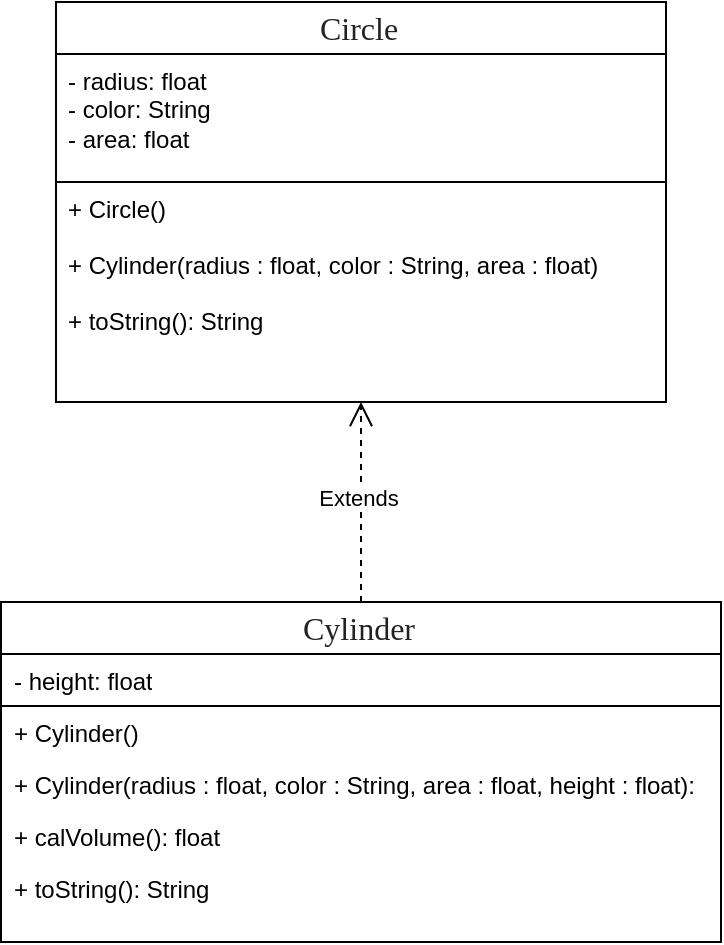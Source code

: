 <mxfile version="24.4.6" type="device">
  <diagram name="Page-1" id="c4acf3e9-155e-7222-9cf6-157b1a14988f">
    <mxGraphModel dx="1242" dy="569" grid="1" gridSize="10" guides="1" tooltips="1" connect="1" arrows="1" fold="1" page="1" pageScale="1" pageWidth="850" pageHeight="1100" background="none" math="0" shadow="0">
      <root>
        <mxCell id="0" />
        <mxCell id="1" parent="0" />
        <mxCell id="17acba5748e5396b-2" value="&lt;span style=&quot;color: rgb(34, 34, 34); font-family: &amp;quot;Roboto Flex&amp;quot;; font-size: 16px; text-align: left; text-wrap: wrap; background-color: rgb(255, 255, 255);&quot;&gt;Cylinder&amp;nbsp;&lt;/span&gt;" style="swimlane;html=1;fontStyle=0;childLayout=stackLayout;horizontal=1;startSize=26;fillColor=none;horizontalStack=0;resizeParent=1;resizeLast=0;collapsible=1;marginBottom=0;swimlaneFillColor=#ffffff;rounded=0;shadow=0;comic=0;labelBackgroundColor=none;strokeWidth=1;fontFamily=Verdana;fontSize=10;align=center;" parent="1" vertex="1">
          <mxGeometry x="192.5" y="580" width="360" height="170" as="geometry" />
        </mxCell>
        <mxCell id="17acba5748e5396b-3" value="- height: float" style="text;html=1;strokeColor=#000000;fillColor=none;align=left;verticalAlign=top;spacingLeft=4;spacingRight=4;whiteSpace=wrap;overflow=hidden;rotatable=0;points=[[0,0.5],[1,0.5]];portConstraint=eastwest;" parent="17acba5748e5396b-2" vertex="1">
          <mxGeometry y="26" width="360" height="26" as="geometry" />
        </mxCell>
        <mxCell id="17acba5748e5396b-4" value="+ Cylinder()" style="text;html=1;strokeColor=none;fillColor=none;align=left;verticalAlign=top;spacingLeft=4;spacingRight=4;whiteSpace=wrap;overflow=hidden;rotatable=0;points=[[0,0.5],[1,0.5]];portConstraint=eastwest;" parent="17acba5748e5396b-2" vertex="1">
          <mxGeometry y="52" width="360" height="26" as="geometry" />
        </mxCell>
        <mxCell id="0hwM54VBItJw1M1kWNU7-27" value="+ Cylinder(radius : float, color : String, area : float, height : float):" style="text;html=1;strokeColor=none;fillColor=none;align=left;verticalAlign=top;spacingLeft=4;spacingRight=4;whiteSpace=wrap;overflow=hidden;rotatable=0;points=[[0,0.5],[1,0.5]];portConstraint=eastwest;" vertex="1" parent="17acba5748e5396b-2">
          <mxGeometry y="78" width="360" height="26" as="geometry" />
        </mxCell>
        <mxCell id="0hwM54VBItJw1M1kWNU7-28" value="+ calVolume(): float" style="text;html=1;strokeColor=none;fillColor=none;align=left;verticalAlign=top;spacingLeft=4;spacingRight=4;whiteSpace=wrap;overflow=hidden;rotatable=0;points=[[0,0.5],[1,0.5]];portConstraint=eastwest;" vertex="1" parent="17acba5748e5396b-2">
          <mxGeometry y="104" width="360" height="26" as="geometry" />
        </mxCell>
        <mxCell id="17acba5748e5396b-8" value="+ toString(): String" style="text;html=1;strokeColor=none;fillColor=none;align=left;verticalAlign=top;spacingLeft=4;spacingRight=4;whiteSpace=wrap;overflow=hidden;rotatable=0;points=[[0,0.5],[1,0.5]];portConstraint=eastwest;" parent="17acba5748e5396b-2" vertex="1">
          <mxGeometry y="130" width="360" height="26" as="geometry" />
        </mxCell>
        <mxCell id="5d2195bd80daf111-41" style="edgeStyle=orthogonalEdgeStyle;rounded=0;html=1;dashed=1;labelBackgroundColor=none;startFill=0;endArrow=open;endFill=0;endSize=10;fontFamily=Verdana;fontSize=10;exitX=0.5;exitY=0;exitDx=0;exitDy=0;" parent="1" source="17acba5748e5396b-2" target="5d2195bd80daf111-5" edge="1">
          <mxGeometry relative="1" as="geometry">
            <Array as="points" />
            <mxPoint x="373" y="510" as="sourcePoint" />
          </mxGeometry>
        </mxCell>
        <mxCell id="0hwM54VBItJw1M1kWNU7-26" value="Extends" style="edgeLabel;html=1;align=center;verticalAlign=middle;resizable=0;points=[];" vertex="1" connectable="0" parent="5d2195bd80daf111-41">
          <mxGeometry x="0.054" y="2" relative="1" as="geometry">
            <mxPoint as="offset" />
          </mxGeometry>
        </mxCell>
        <mxCell id="5d2195bd80daf111-5" value="&lt;span style=&quot;color: rgb(34, 34, 34); font-family: &amp;quot;Roboto Flex&amp;quot;; font-size: 16px; text-align: left; text-wrap: wrap; background-color: rgb(255, 255, 255);&quot;&gt;Circle&amp;nbsp;&lt;/span&gt;" style="swimlane;html=1;fontStyle=0;childLayout=stackLayout;horizontal=1;startSize=26;fillColor=none;horizontalStack=0;resizeParent=1;resizeLast=0;collapsible=1;marginBottom=0;swimlaneFillColor=#ffffff;rounded=0;shadow=0;comic=0;labelBackgroundColor=none;strokeWidth=1;fontFamily=Verdana;fontSize=10;align=center;" parent="1" vertex="1">
          <mxGeometry x="220" y="280" width="305" height="200" as="geometry" />
        </mxCell>
        <mxCell id="5d2195bd80daf111-6" value="- radius: float&lt;div&gt;- color: String&lt;/div&gt;&lt;div&gt;- area: float&lt;br&gt;&lt;/div&gt;" style="text;html=1;strokeColor=#000000;fillColor=none;align=left;verticalAlign=top;spacingLeft=4;spacingRight=4;whiteSpace=wrap;overflow=hidden;rotatable=0;points=[[0,0.5],[1,0.5]];portConstraint=eastwest;" parent="5d2195bd80daf111-5" vertex="1">
          <mxGeometry y="26" width="305" height="64" as="geometry" />
        </mxCell>
        <mxCell id="0hwM54VBItJw1M1kWNU7-22" value="+ Circle()&amp;nbsp;" style="text;html=1;strokeColor=none;fillColor=none;align=left;verticalAlign=top;spacingLeft=4;spacingRight=4;whiteSpace=wrap;overflow=hidden;rotatable=0;points=[[0,0.5],[1,0.5]];portConstraint=eastwest;" vertex="1" parent="5d2195bd80daf111-5">
          <mxGeometry y="90" width="305" height="28" as="geometry" />
        </mxCell>
        <mxCell id="0hwM54VBItJw1M1kWNU7-31" value="+ Cylinder(radius : float, color : String, area : float)" style="text;html=1;strokeColor=none;fillColor=none;align=left;verticalAlign=top;spacingLeft=4;spacingRight=4;whiteSpace=wrap;overflow=hidden;rotatable=0;points=[[0,0.5],[1,0.5]];portConstraint=eastwest;" vertex="1" parent="5d2195bd80daf111-5">
          <mxGeometry y="118" width="305" height="28" as="geometry" />
        </mxCell>
        <mxCell id="0hwM54VBItJw1M1kWNU7-25" value="+ toString(): String&amp;nbsp;" style="text;html=1;strokeColor=none;fillColor=none;align=left;verticalAlign=top;spacingLeft=4;spacingRight=4;whiteSpace=wrap;overflow=hidden;rotatable=0;points=[[0,0.5],[1,0.5]];portConstraint=eastwest;" vertex="1" parent="5d2195bd80daf111-5">
          <mxGeometry y="146" width="305" height="28" as="geometry" />
        </mxCell>
      </root>
    </mxGraphModel>
  </diagram>
</mxfile>
